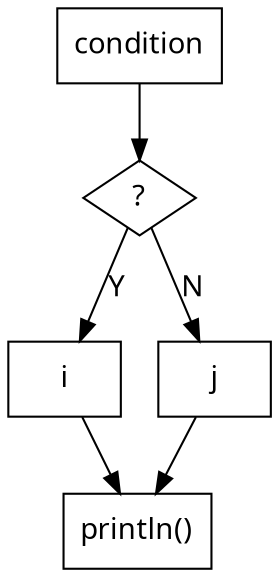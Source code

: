 digraph G_11 {
  node [
    shape = rect;
    fontname = "Handlee";
  ]
  edge [
    fontname = "Handlee";
  ]
  bgcolor = transparent;
  fontname = "Handlee";
  compound = true;
  s_141_2 [
    class = "methodInvocation";
    label = "println()";
    fillcolor = white;
    style = filled;
  ];
  s_141_4 [
    class = "conditionalExpression";
    label = "?";
    fillcolor = white;
    shape = diamond;
    style = filled;
  ];
  s_141_5 [
    class = "simpleName";
    label = "condition";
    fillcolor = white;
    style = filled;
  ];
  s_141_6 [
    class = "simpleName";
    label = "i";
    fillcolor = white;
    style = filled;
  ];
  s_141_7 [
    class = "simpleName";
    label = "j";
    fillcolor = white;
    style = filled;
  ];
  s_141_5 -> s_141_4;
  s_141_4 -> s_141_6 [
    label="Y";
  ];
  s_141_4 -> s_141_7 [
    label="N";
  ];
  s_141_6 -> s_141_2;
  s_141_7 -> s_141_2;

}

